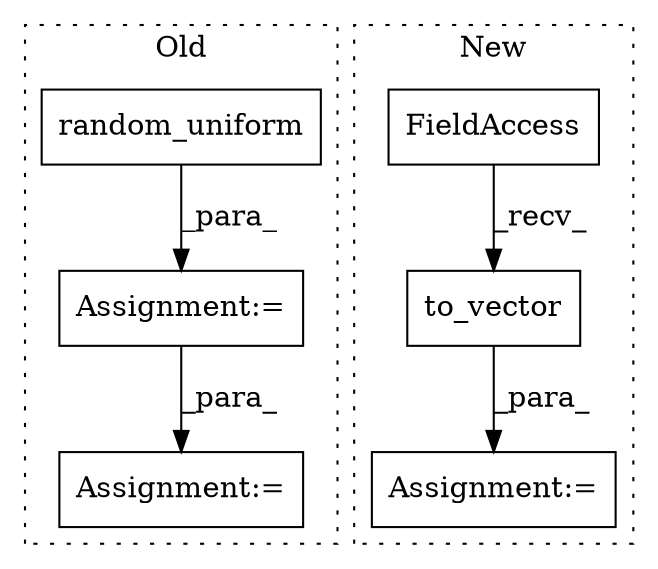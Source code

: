 digraph G {
subgraph cluster0 {
1 [label="random_uniform" a="32" s="7520,7545" l="15,1" shape="box"];
4 [label="Assignment:=" a="7" s="7513" l="1" shape="box"];
6 [label="Assignment:=" a="7" s="7671" l="1" shape="box"];
label = "Old";
style="dotted";
}
subgraph cluster1 {
2 [label="to_vector" a="32" s="7721,7738" l="10,1" shape="box"];
3 [label="FieldAccess" a="22" s="7708" l="12" shape="box"];
5 [label="Assignment:=" a="7" s="7707" l="1" shape="box"];
label = "New";
style="dotted";
}
1 -> 4 [label="_para_"];
2 -> 5 [label="_para_"];
3 -> 2 [label="_recv_"];
4 -> 6 [label="_para_"];
}